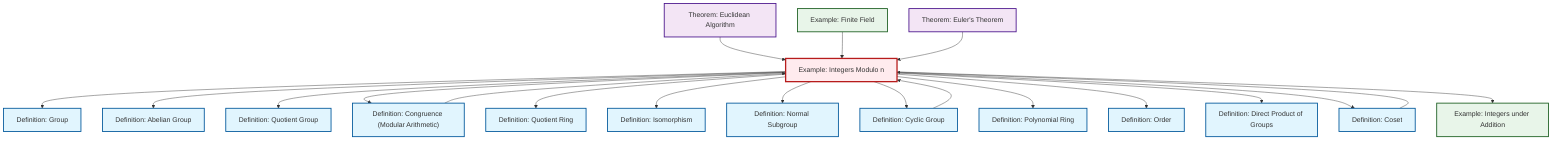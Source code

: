 graph TD
    classDef definition fill:#e1f5fe,stroke:#01579b,stroke-width:2px
    classDef theorem fill:#f3e5f5,stroke:#4a148c,stroke-width:2px
    classDef axiom fill:#fff3e0,stroke:#e65100,stroke-width:2px
    classDef example fill:#e8f5e9,stroke:#1b5e20,stroke-width:2px
    classDef current fill:#ffebee,stroke:#b71c1c,stroke-width:3px
    def-group["Definition: Group"]:::definition
    thm-euclidean-algorithm["Theorem: Euclidean Algorithm"]:::theorem
    def-coset["Definition: Coset"]:::definition
    ex-quotient-integers-mod-n["Example: Integers Modulo n"]:::example
    thm-euler["Theorem: Euler's Theorem"]:::theorem
    ex-integers-addition["Example: Integers under Addition"]:::example
    def-abelian-group["Definition: Abelian Group"]:::definition
    def-direct-product["Definition: Direct Product of Groups"]:::definition
    def-congruence["Definition: Congruence (Modular Arithmetic)"]:::definition
    def-isomorphism["Definition: Isomorphism"]:::definition
    def-normal-subgroup["Definition: Normal Subgroup"]:::definition
    def-polynomial-ring["Definition: Polynomial Ring"]:::definition
    def-order["Definition: Order"]:::definition
    def-quotient-group["Definition: Quotient Group"]:::definition
    ex-finite-field["Example: Finite Field"]:::example
    def-cyclic-group["Definition: Cyclic Group"]:::definition
    def-quotient-ring["Definition: Quotient Ring"]:::definition
    thm-euclidean-algorithm --> ex-quotient-integers-mod-n
    ex-quotient-integers-mod-n --> def-group
    ex-quotient-integers-mod-n --> def-abelian-group
    ex-quotient-integers-mod-n --> def-quotient-group
    ex-quotient-integers-mod-n --> def-congruence
    ex-finite-field --> ex-quotient-integers-mod-n
    ex-quotient-integers-mod-n --> def-quotient-ring
    ex-quotient-integers-mod-n --> def-isomorphism
    ex-quotient-integers-mod-n --> def-normal-subgroup
    def-congruence --> ex-quotient-integers-mod-n
    ex-quotient-integers-mod-n --> def-cyclic-group
    ex-quotient-integers-mod-n --> def-polynomial-ring
    def-cyclic-group --> ex-quotient-integers-mod-n
    def-coset --> ex-quotient-integers-mod-n
    ex-quotient-integers-mod-n --> def-order
    thm-euler --> ex-quotient-integers-mod-n
    ex-quotient-integers-mod-n --> def-direct-product
    ex-quotient-integers-mod-n --> def-coset
    ex-quotient-integers-mod-n --> ex-integers-addition
    class ex-quotient-integers-mod-n current